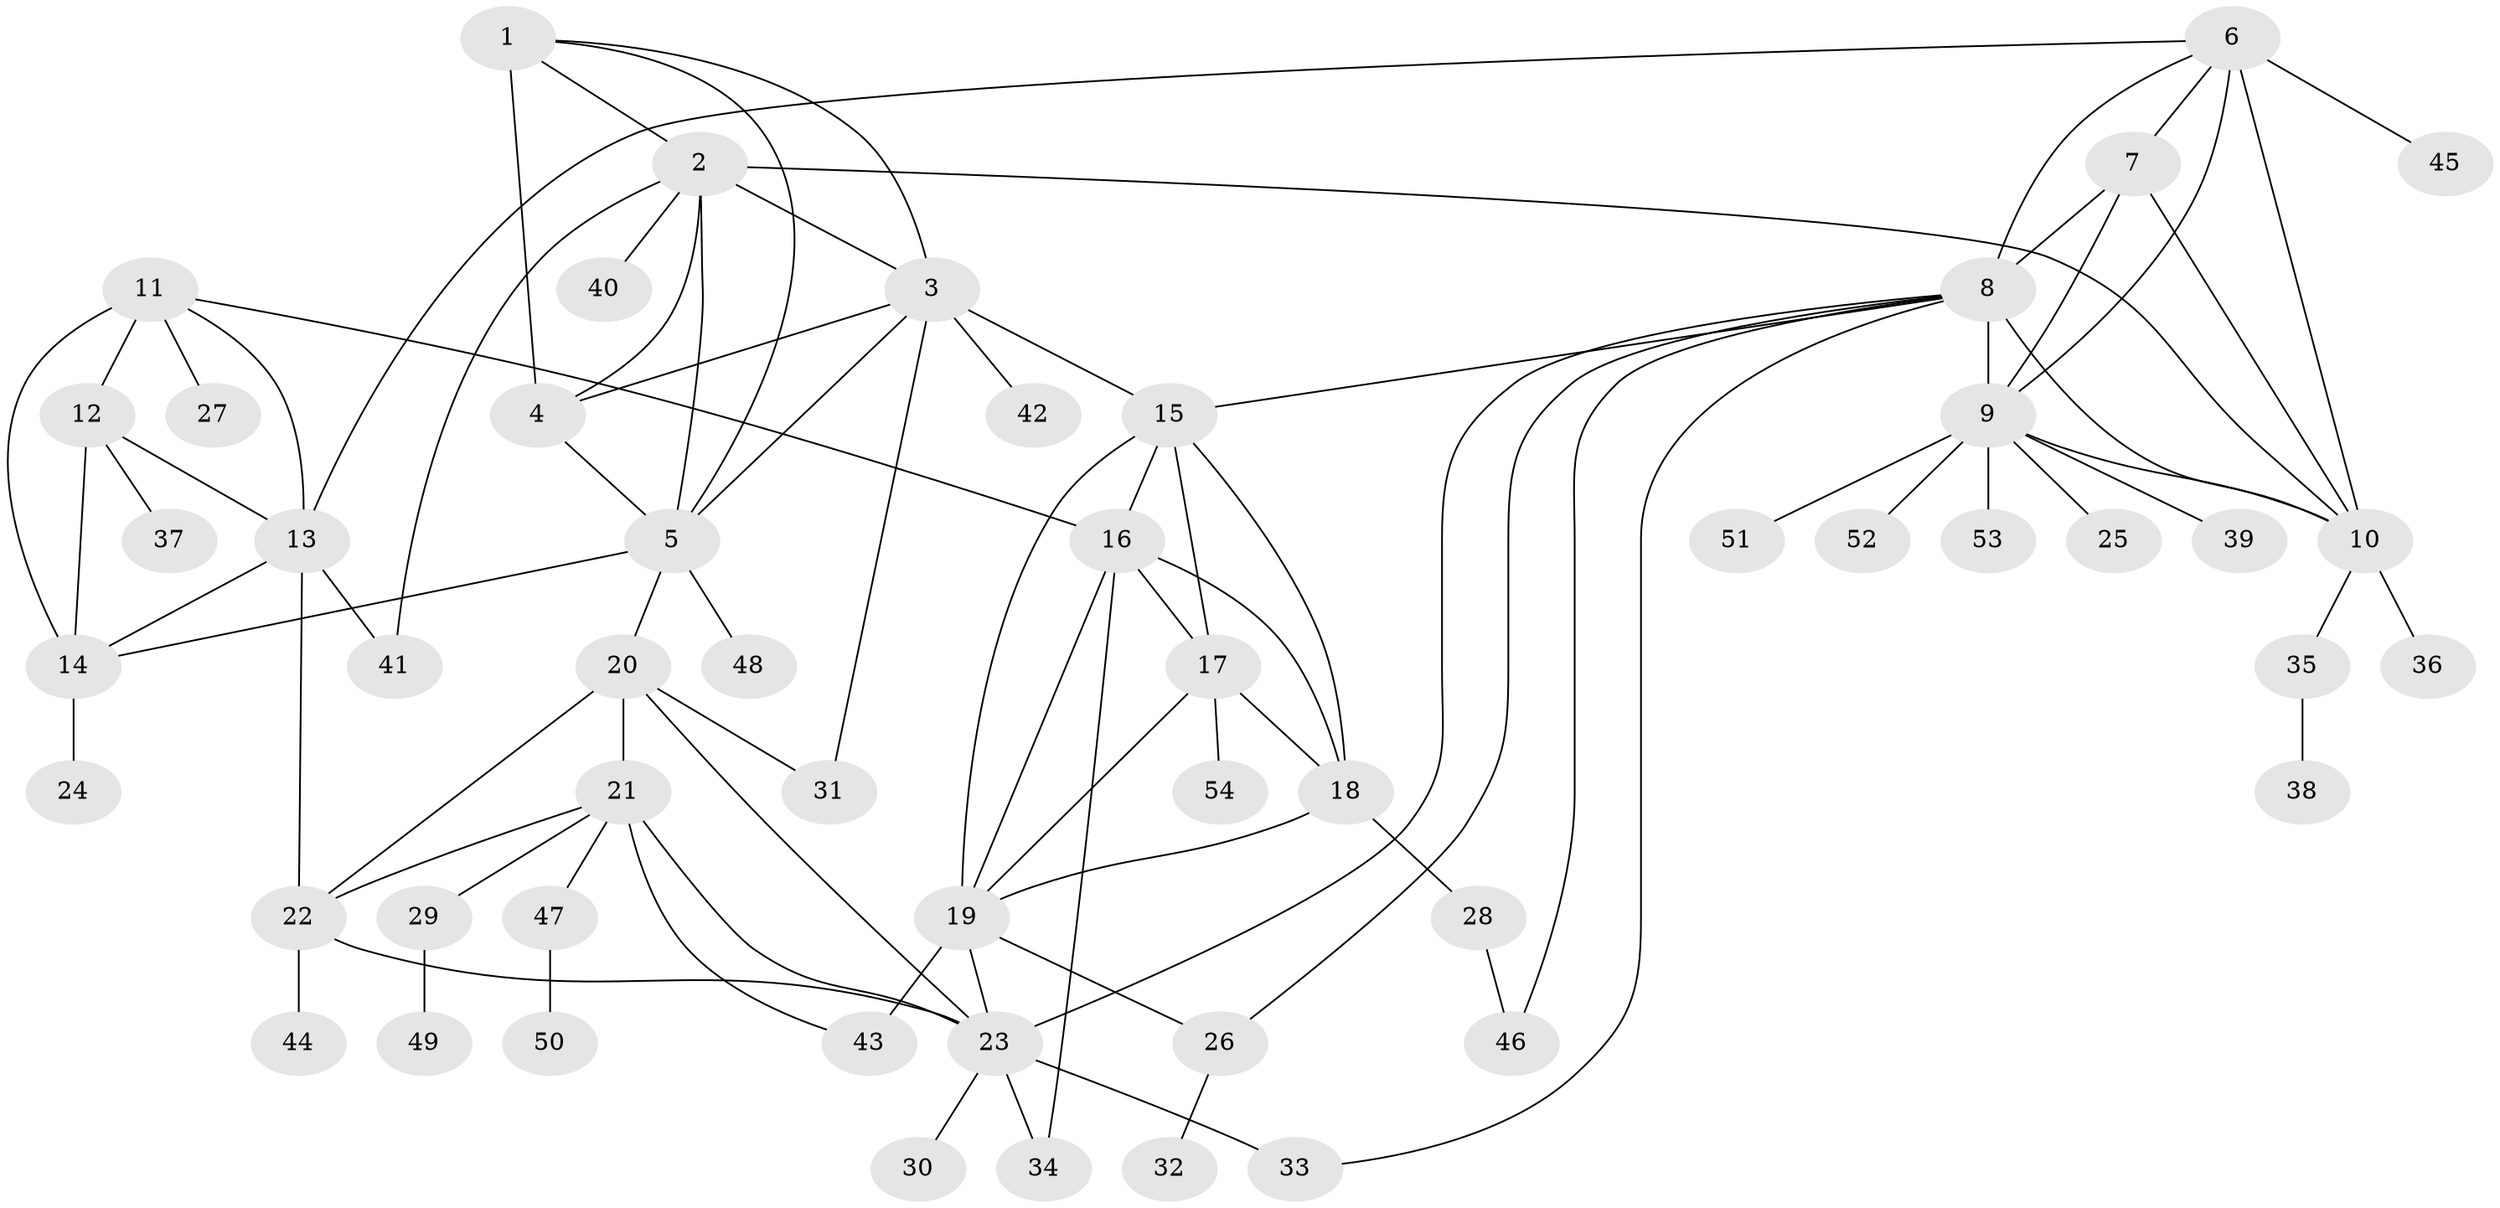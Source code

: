 // original degree distribution, {11: 0.009345794392523364, 8: 0.037383177570093455, 9: 0.028037383177570093, 4: 0.037383177570093455, 7: 0.08411214953271028, 5: 0.018691588785046728, 12: 0.018691588785046728, 10: 0.009345794392523364, 6: 0.009345794392523364, 1: 0.616822429906542, 2: 0.08411214953271028, 3: 0.04672897196261682}
// Generated by graph-tools (version 1.1) at 2025/52/03/04/25 22:52:48]
// undirected, 54 vertices, 90 edges
graph export_dot {
  node [color=gray90,style=filled];
  1;
  2;
  3;
  4;
  5;
  6;
  7;
  8;
  9;
  10;
  11;
  12;
  13;
  14;
  15;
  16;
  17;
  18;
  19;
  20;
  21;
  22;
  23;
  24;
  25;
  26;
  27;
  28;
  29;
  30;
  31;
  32;
  33;
  34;
  35;
  36;
  37;
  38;
  39;
  40;
  41;
  42;
  43;
  44;
  45;
  46;
  47;
  48;
  49;
  50;
  51;
  52;
  53;
  54;
  1 -- 2 [weight=1.0];
  1 -- 3 [weight=1.0];
  1 -- 4 [weight=7.0];
  1 -- 5 [weight=1.0];
  2 -- 3 [weight=1.0];
  2 -- 4 [weight=1.0];
  2 -- 5 [weight=1.0];
  2 -- 10 [weight=1.0];
  2 -- 40 [weight=1.0];
  2 -- 41 [weight=1.0];
  3 -- 4 [weight=1.0];
  3 -- 5 [weight=1.0];
  3 -- 15 [weight=1.0];
  3 -- 31 [weight=1.0];
  3 -- 42 [weight=2.0];
  4 -- 5 [weight=1.0];
  5 -- 14 [weight=1.0];
  5 -- 20 [weight=1.0];
  5 -- 48 [weight=1.0];
  6 -- 7 [weight=1.0];
  6 -- 8 [weight=1.0];
  6 -- 9 [weight=1.0];
  6 -- 10 [weight=1.0];
  6 -- 13 [weight=1.0];
  6 -- 45 [weight=1.0];
  7 -- 8 [weight=1.0];
  7 -- 9 [weight=1.0];
  7 -- 10 [weight=1.0];
  8 -- 9 [weight=1.0];
  8 -- 10 [weight=3.0];
  8 -- 15 [weight=1.0];
  8 -- 23 [weight=1.0];
  8 -- 26 [weight=1.0];
  8 -- 33 [weight=1.0];
  8 -- 46 [weight=1.0];
  9 -- 10 [weight=1.0];
  9 -- 25 [weight=1.0];
  9 -- 39 [weight=1.0];
  9 -- 51 [weight=1.0];
  9 -- 52 [weight=1.0];
  9 -- 53 [weight=1.0];
  10 -- 35 [weight=1.0];
  10 -- 36 [weight=1.0];
  11 -- 12 [weight=2.0];
  11 -- 13 [weight=1.0];
  11 -- 14 [weight=1.0];
  11 -- 16 [weight=1.0];
  11 -- 27 [weight=1.0];
  12 -- 13 [weight=2.0];
  12 -- 14 [weight=2.0];
  12 -- 37 [weight=3.0];
  13 -- 14 [weight=1.0];
  13 -- 22 [weight=1.0];
  13 -- 41 [weight=2.0];
  14 -- 24 [weight=1.0];
  15 -- 16 [weight=1.0];
  15 -- 17 [weight=1.0];
  15 -- 18 [weight=1.0];
  15 -- 19 [weight=1.0];
  16 -- 17 [weight=1.0];
  16 -- 18 [weight=1.0];
  16 -- 19 [weight=1.0];
  16 -- 34 [weight=1.0];
  17 -- 18 [weight=1.0];
  17 -- 19 [weight=1.0];
  17 -- 54 [weight=2.0];
  18 -- 19 [weight=1.0];
  18 -- 28 [weight=3.0];
  19 -- 23 [weight=1.0];
  19 -- 26 [weight=1.0];
  19 -- 43 [weight=2.0];
  20 -- 21 [weight=2.0];
  20 -- 22 [weight=2.0];
  20 -- 23 [weight=2.0];
  20 -- 31 [weight=1.0];
  21 -- 22 [weight=1.0];
  21 -- 23 [weight=1.0];
  21 -- 29 [weight=1.0];
  21 -- 43 [weight=1.0];
  21 -- 47 [weight=1.0];
  22 -- 23 [weight=1.0];
  22 -- 44 [weight=1.0];
  23 -- 30 [weight=1.0];
  23 -- 33 [weight=3.0];
  23 -- 34 [weight=1.0];
  26 -- 32 [weight=1.0];
  28 -- 46 [weight=1.0];
  29 -- 49 [weight=3.0];
  35 -- 38 [weight=1.0];
  47 -- 50 [weight=1.0];
}
